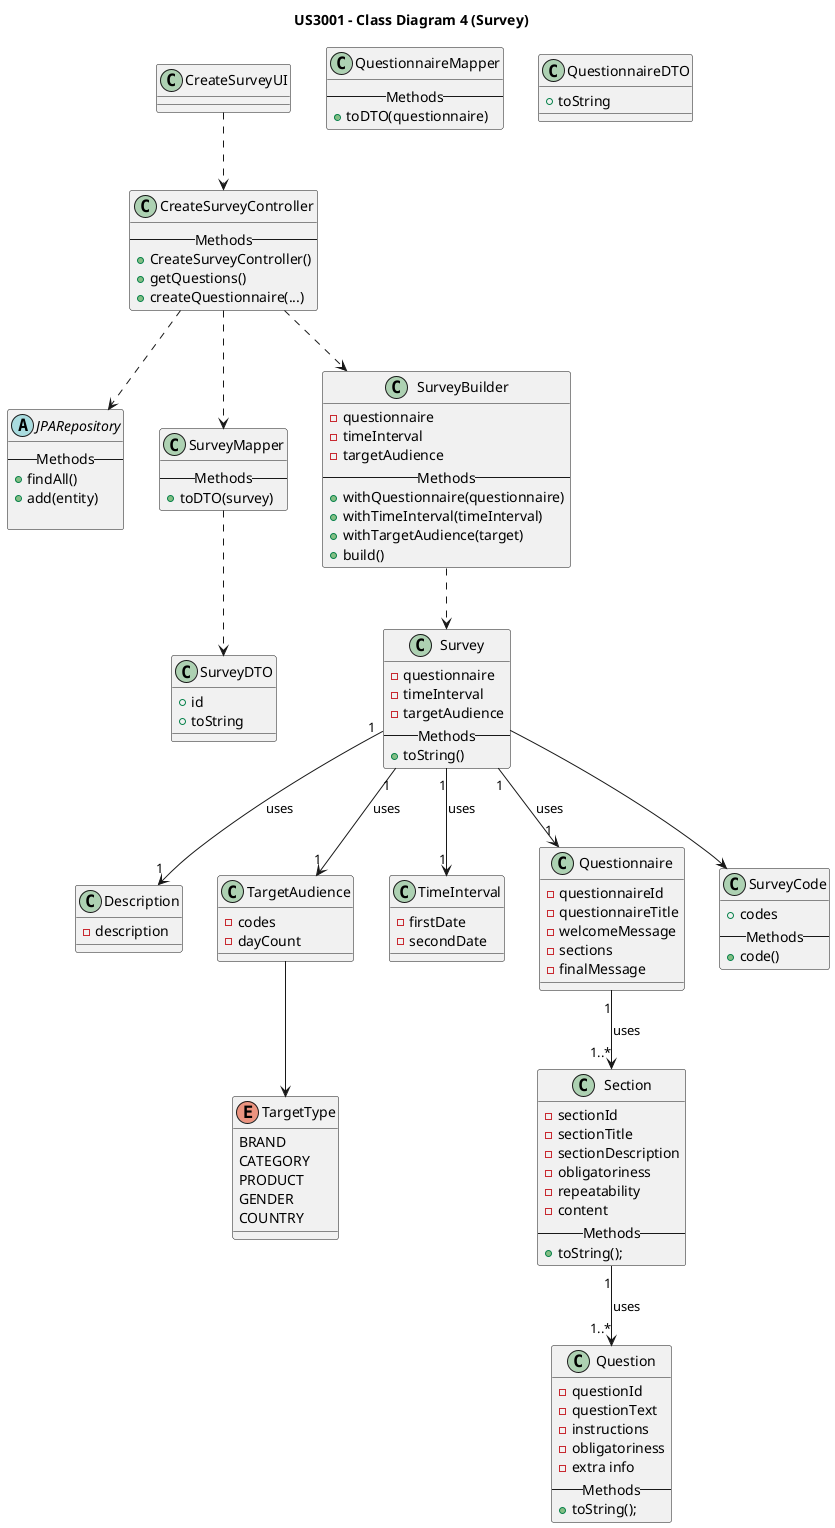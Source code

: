 @startuml

title US3001 - Class Diagram 4 (Survey)


class CreateSurveyUI

class CreateSurveyController{
--Methods--
+ CreateSurveyController()
+ getQuestions()
+ createQuestionnaire(...)
}

abstract JPARepository{
--Methods--
+ findAll()
+ add(entity)

}

class SurveyMapper{
--Methods--
+ toDTO(survey)
}

class SurveyDTO{
+ id
+ toString
}

class QuestionnaireMapper{
--Methods--
+ toDTO(questionnaire)
}

class QuestionnaireDTO{
+ toString
}

class SurveyBuilder{
- questionnaire
- timeInterval
- targetAudience
--Methods--
+ withQuestionnaire(questionnaire)
+ withTimeInterval(timeInterval)
+ withTargetAudience(target)
+ build()
}

class Survey{
- questionnaire
- timeInterval
- targetAudience
--Methods--
+ toString()
}

class Description{
- description
}


class TargetAudience{
- codes
- dayCount
}
enum TargetType{
BRAND
CATEGORY
PRODUCT
GENDER
COUNTRY
}

class TimeInterval{
- firstDate
- secondDate
}

class Questionnaire{
- questionnaireId
- questionnaireTitle
- welcomeMessage
- sections
- finalMessage
}

class Section{
- sectionId
- sectionTitle
- sectionDescription
- obligatoriness
- repeatability
- content
--Methods--
+ toString();
}

class Question{
- questionId
- questionText
- instructions
- obligatoriness
- extra info
--Methods--
+ toString();
}

class SurveyCode{
+ codes
--Methods--
+ code()
}


CreateSurveyUI ..> CreateSurveyController

CreateSurveyController ..> SurveyBuilder
CreateSurveyController ..> JPARepository
CreateSurveyController ..> SurveyMapper


SurveyMapper ..> SurveyDTO

SurveyBuilder ..> Survey

Survey "1" --> "1" Questionnaire:uses
Survey "1" --> "1" TimeInterval:uses
Survey "1" --> "1" TargetAudience:uses
Survey "1" --> "1"Description:uses
Survey --> SurveyCode
TargetAudience --> TargetType

Questionnaire "1" --> "1..*" Section:uses

Section "1"-->"1..*" Question:uses
@enduml